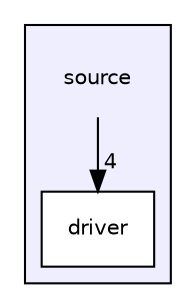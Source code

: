 digraph "source" {
  compound=true
  node [ fontsize="10", fontname="Helvetica"];
  edge [ labelfontsize="10", labelfontname="Helvetica"];
  subgraph clusterdir_b2f33c71d4aa5e7af42a1ca61ff5af1b {
    graph [ bgcolor="#eeeeff", pencolor="black", label="" URL="dir_b2f33c71d4aa5e7af42a1ca61ff5af1b.html"];
    dir_b2f33c71d4aa5e7af42a1ca61ff5af1b [shape=plaintext label="source"];
    dir_994f02ce98b4f4f84e2e327b8cbd211b [shape=box label="driver" color="black" fillcolor="white" style="filled" URL="dir_994f02ce98b4f4f84e2e327b8cbd211b.html"];
  }
  dir_b2f33c71d4aa5e7af42a1ca61ff5af1b->dir_994f02ce98b4f4f84e2e327b8cbd211b [headlabel="4", labeldistance=1.5 headhref="dir_000000_000001.html"];
}
